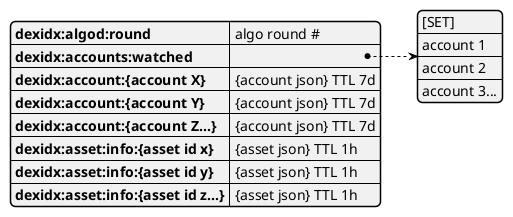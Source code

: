 @startjson
{
    "dexidx:algod:round" : "algo round #",
    "dexidx:accounts:watched" : [
        "[SET]",
        "account 1",
        "account 2",
        "account 3..."
    ],
    "dexidx:account:{account X}" : "{account json} TTL 7d",
    "dexidx:account:{account Y}" : "{account json} TTL 7d",
    "dexidx:account:{account Z...}" : "{account json} TTL 7d",
    "dexidx:asset:info:{asset id x}" : "{asset json} TTL 1h",
    "dexidx:asset:info:{asset id y}" : "{asset json} TTL 1h",
    "dexidx:asset:info:{asset id z...}" : "{asset json} TTL 1h"
}
@endjson